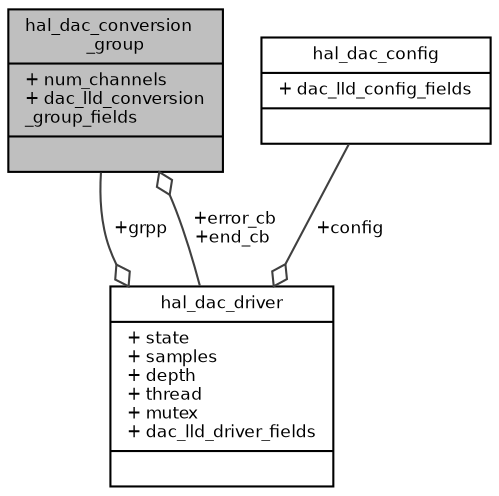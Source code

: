 digraph "hal_dac_conversion_group"
{
  bgcolor="transparent";
  edge [fontname="Helvetica",fontsize="8",labelfontname="Helvetica",labelfontsize="8"];
  node [fontname="Helvetica",fontsize="8",shape=record];
  Node1 [label="{hal_dac_conversion\l_group\n|+ num_channels\l+ dac_lld_conversion\l_group_fields\l|}",height=0.2,width=0.4,color="black", fillcolor="grey75", style="filled", fontcolor="black"];
  Node2 -> Node1 [color="grey25",fontsize="8",style="solid",label=" +error_cb\n+end_cb" ,arrowhead="odiamond",fontname="Helvetica"];
  Node2 [label="{hal_dac_driver\n|+ state\l+ samples\l+ depth\l+ thread\l+ mutex\l+ dac_lld_driver_fields\l|}",height=0.2,width=0.4,color="black",URL="$structhal__dac__driver.html",tooltip="Structure representing a DAC driver. "];
  Node3 -> Node2 [color="grey25",fontsize="8",style="solid",label=" +config" ,arrowhead="odiamond",fontname="Helvetica"];
  Node3 [label="{hal_dac_config\n|+ dac_lld_config_fields\l|}",height=0.2,width=0.4,color="black",URL="$structhal__dac__config.html",tooltip="Driver configuration structure. "];
  Node1 -> Node2 [color="grey25",fontsize="8",style="solid",label=" +grpp" ,arrowhead="odiamond",fontname="Helvetica"];
}
